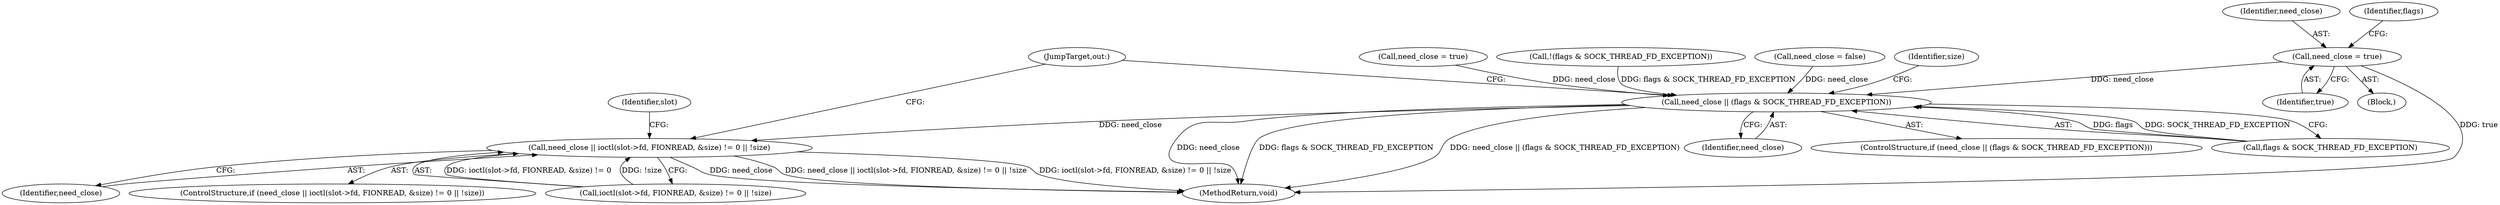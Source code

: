 digraph "0_Android_472271b153c5dc53c28beac55480a8d8434b2d5c_34@API" {
"1000182" [label="(Call,need_close = true)"];
"1000215" [label="(Call,need_close || (flags & SOCK_THREAD_FD_EXCEPTION))"];
"1000226" [label="(Call,need_close || ioctl(slot->fd, FIONREAD, &size) != 0 || !size)"];
"1000215" [label="(Call,need_close || (flags & SOCK_THREAD_FD_EXCEPTION))"];
"1000183" [label="(Identifier,need_close)"];
"1000182" [label="(Call,need_close = true)"];
"1000217" [label="(Call,flags & SOCK_THREAD_FD_EXCEPTION)"];
"1000211" [label="(Call,need_close = true)"];
"1000242" [label="(JumpTarget,out:)"];
"1000146" [label="(Call,!(flags & SOCK_THREAD_FD_EXCEPTION))"];
"1000226" [label="(Call,need_close || ioctl(slot->fd, FIONREAD, &size) != 0 || !size)"];
"1000225" [label="(ControlStructure,if (need_close || ioctl(slot->fd, FIONREAD, &size) != 0 || !size))"];
"1000228" [label="(Call,ioctl(slot->fd, FIONREAD, &size) != 0 || !size)"];
"1000187" [label="(Identifier,flags)"];
"1000184" [label="(Identifier,true)"];
"1000172" [label="(Block,)"];
"1000246" [label="(MethodReturn,void)"];
"1000227" [label="(Identifier,need_close)"];
"1000118" [label="(Call,need_close = false)"];
"1000216" [label="(Identifier,need_close)"];
"1000214" [label="(ControlStructure,if (need_close || (flags & SOCK_THREAD_FD_EXCEPTION)))"];
"1000241" [label="(Identifier,slot)"];
"1000223" [label="(Identifier,size)"];
"1000182" -> "1000172"  [label="AST: "];
"1000182" -> "1000184"  [label="CFG: "];
"1000183" -> "1000182"  [label="AST: "];
"1000184" -> "1000182"  [label="AST: "];
"1000187" -> "1000182"  [label="CFG: "];
"1000182" -> "1000246"  [label="DDG: true"];
"1000182" -> "1000215"  [label="DDG: need_close"];
"1000215" -> "1000214"  [label="AST: "];
"1000215" -> "1000216"  [label="CFG: "];
"1000215" -> "1000217"  [label="CFG: "];
"1000216" -> "1000215"  [label="AST: "];
"1000217" -> "1000215"  [label="AST: "];
"1000223" -> "1000215"  [label="CFG: "];
"1000242" -> "1000215"  [label="CFG: "];
"1000215" -> "1000246"  [label="DDG: need_close"];
"1000215" -> "1000246"  [label="DDG: flags & SOCK_THREAD_FD_EXCEPTION"];
"1000215" -> "1000246"  [label="DDG: need_close || (flags & SOCK_THREAD_FD_EXCEPTION)"];
"1000211" -> "1000215"  [label="DDG: need_close"];
"1000118" -> "1000215"  [label="DDG: need_close"];
"1000217" -> "1000215"  [label="DDG: flags"];
"1000217" -> "1000215"  [label="DDG: SOCK_THREAD_FD_EXCEPTION"];
"1000146" -> "1000215"  [label="DDG: flags & SOCK_THREAD_FD_EXCEPTION"];
"1000215" -> "1000226"  [label="DDG: need_close"];
"1000226" -> "1000225"  [label="AST: "];
"1000226" -> "1000227"  [label="CFG: "];
"1000226" -> "1000228"  [label="CFG: "];
"1000227" -> "1000226"  [label="AST: "];
"1000228" -> "1000226"  [label="AST: "];
"1000241" -> "1000226"  [label="CFG: "];
"1000242" -> "1000226"  [label="CFG: "];
"1000226" -> "1000246"  [label="DDG: need_close"];
"1000226" -> "1000246"  [label="DDG: need_close || ioctl(slot->fd, FIONREAD, &size) != 0 || !size"];
"1000226" -> "1000246"  [label="DDG: ioctl(slot->fd, FIONREAD, &size) != 0 || !size"];
"1000228" -> "1000226"  [label="DDG: ioctl(slot->fd, FIONREAD, &size) != 0"];
"1000228" -> "1000226"  [label="DDG: !size"];
}
